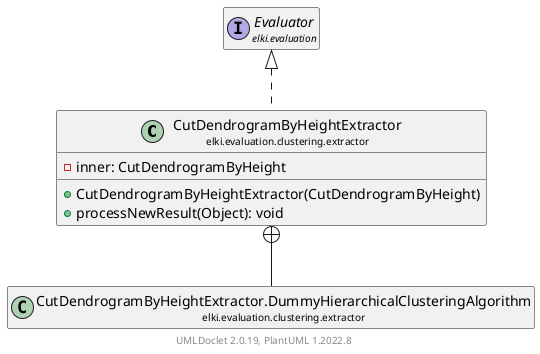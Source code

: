 @startuml
    remove .*\.(Instance|Par|Parameterizer|Factory)$
    set namespaceSeparator none
    hide empty fields
    hide empty methods

    class "<size:14>CutDendrogramByHeightExtractor\n<size:10>elki.evaluation.clustering.extractor" as elki.evaluation.clustering.extractor.CutDendrogramByHeightExtractor [[CutDendrogramByHeightExtractor.html]] {
        -inner: CutDendrogramByHeight
        +CutDendrogramByHeightExtractor(CutDendrogramByHeight)
        +processNewResult(Object): void
    }

    interface "<size:14>Evaluator\n<size:10>elki.evaluation" as elki.evaluation.Evaluator [[../../Evaluator.html]]
    class "<size:14>CutDendrogramByHeightExtractor.DummyHierarchicalClusteringAlgorithm\n<size:10>elki.evaluation.clustering.extractor" as elki.evaluation.clustering.extractor.CutDendrogramByHeightExtractor.DummyHierarchicalClusteringAlgorithm
    class "<size:14>CutDendrogramByHeightExtractor.Par\n<size:10>elki.evaluation.clustering.extractor" as elki.evaluation.clustering.extractor.CutDendrogramByHeightExtractor.Par [[CutDendrogramByHeightExtractor.Par.html]]

    elki.evaluation.Evaluator <|.. elki.evaluation.clustering.extractor.CutDendrogramByHeightExtractor
    elki.evaluation.clustering.extractor.CutDendrogramByHeightExtractor +-- elki.evaluation.clustering.extractor.CutDendrogramByHeightExtractor.DummyHierarchicalClusteringAlgorithm
    elki.evaluation.clustering.extractor.CutDendrogramByHeightExtractor +-- elki.evaluation.clustering.extractor.CutDendrogramByHeightExtractor.Par

    center footer UMLDoclet 2.0.19, PlantUML 1.2022.8
@enduml
